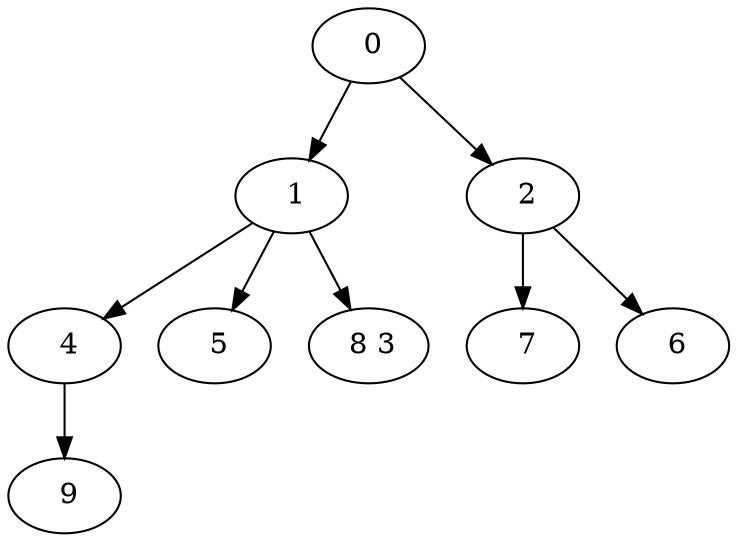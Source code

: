 digraph mytree {
" 0" -> " 1";
" 0" -> " 2";
" 1" -> " 4";
" 1" -> " 5";
" 1" -> " 8 3";
" 7";
" 4" -> " 9";
" 5";
" 8 3";
" 2" -> " 7";
" 2" -> " 6";
" 6";
" 9";
}
